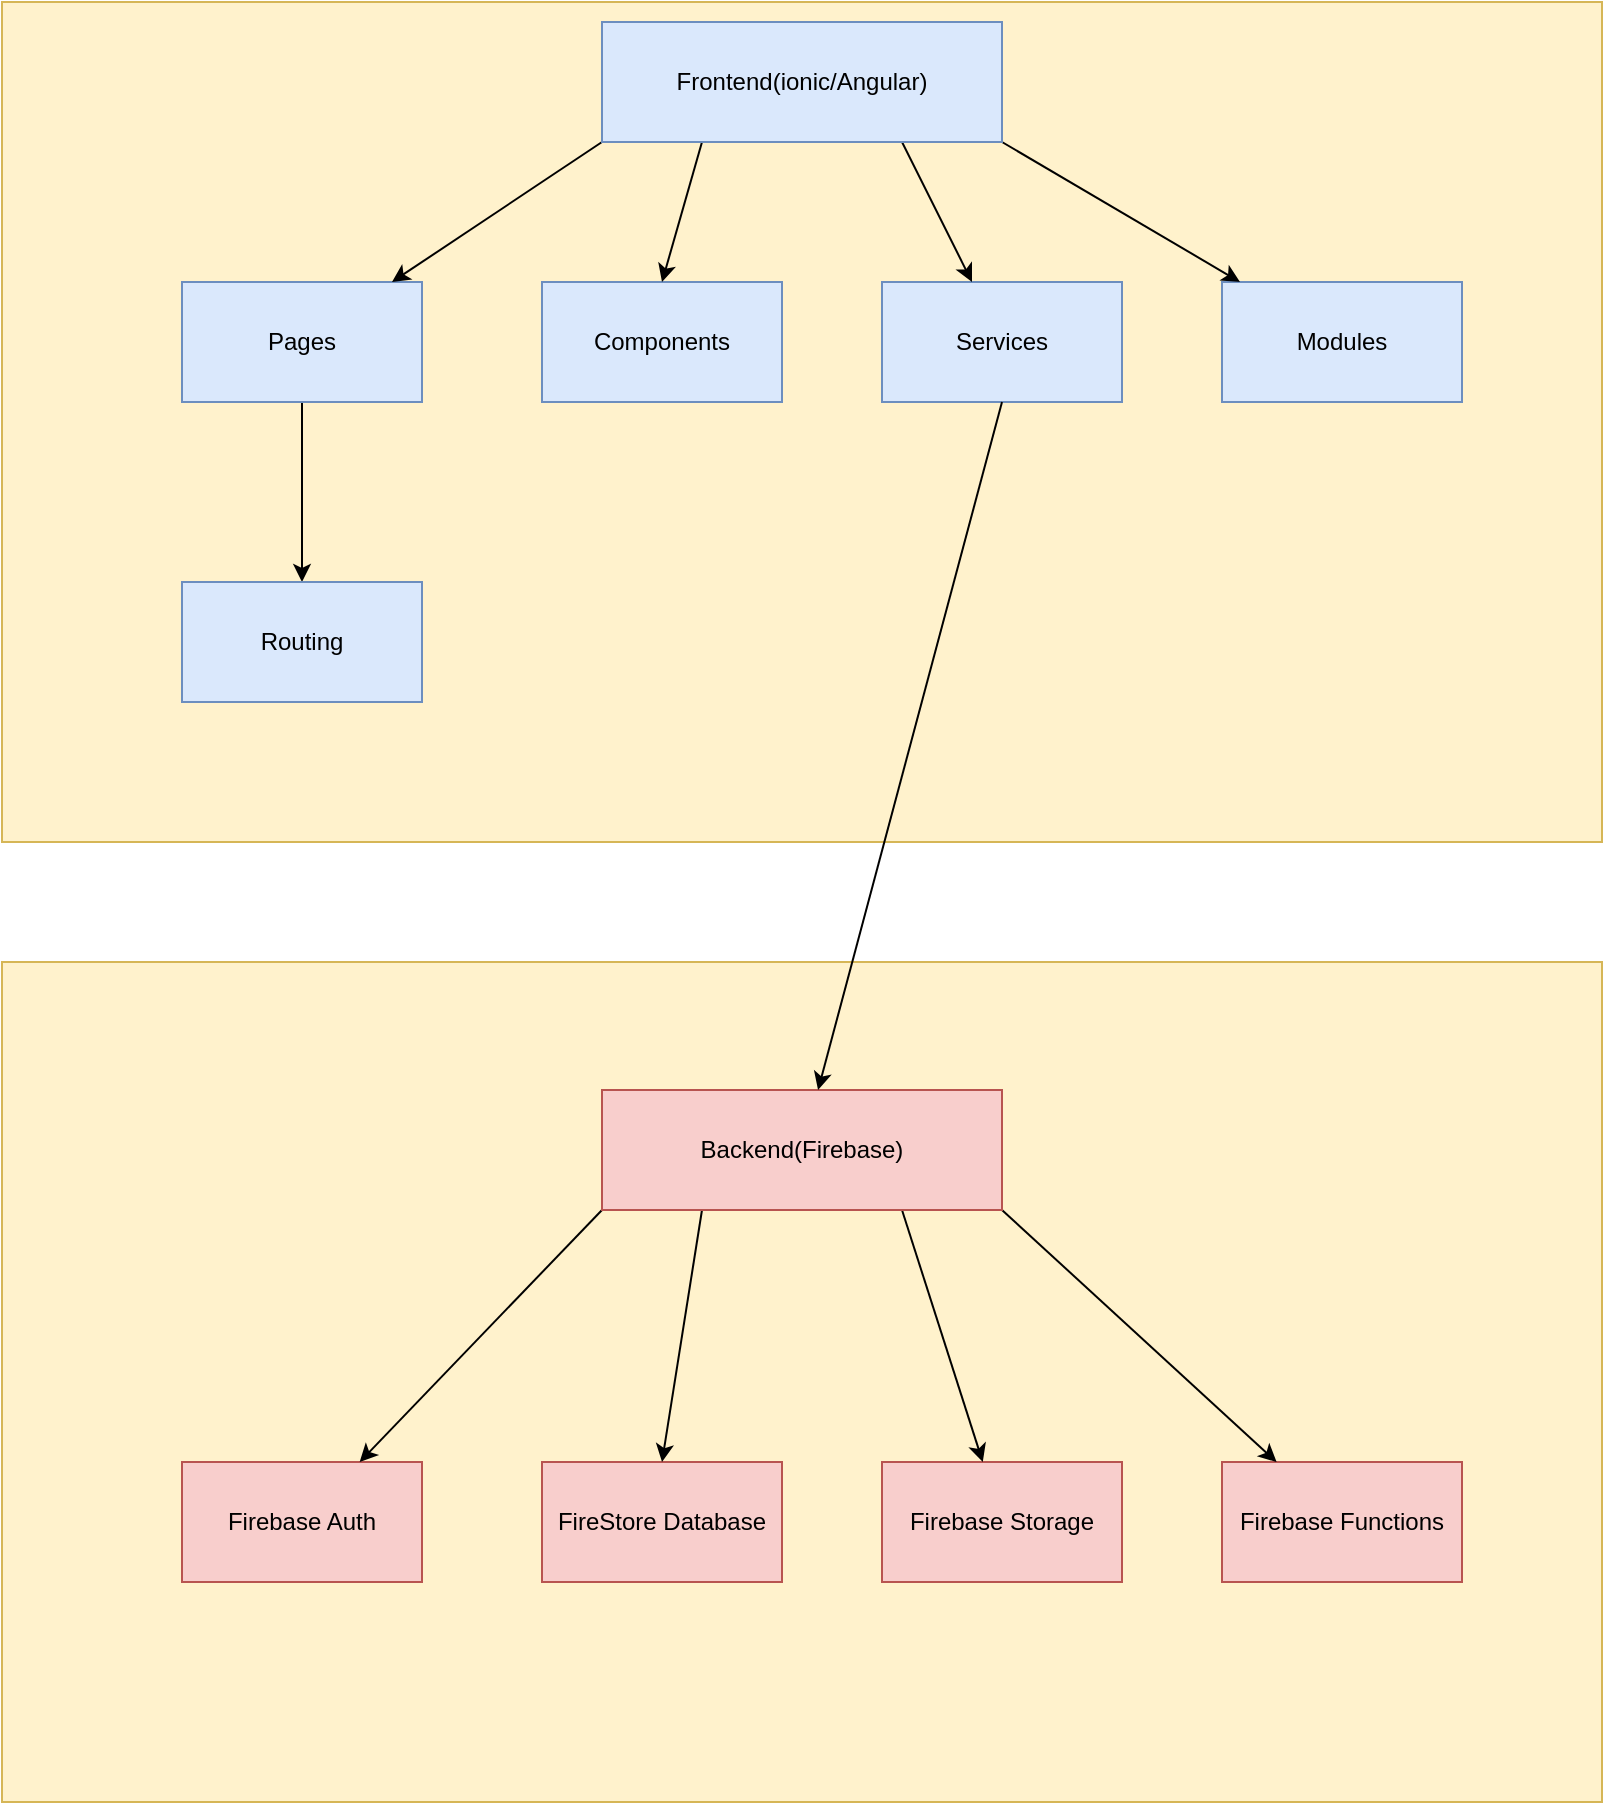 <mxfile version="24.7.10">
  <diagram name="Página-1" id="HloM7rJbZ3ohQhGxiGyq">
    <mxGraphModel grid="1" page="1" gridSize="10" guides="1" tooltips="1" connect="1" arrows="1" fold="1" pageScale="1" pageWidth="827" pageHeight="1169" math="0" shadow="0">
      <root>
        <mxCell id="0" />
        <mxCell id="1" parent="0" />
        <mxCell id="uiVbrIsV_JkMjaXpeM2i-1" value="" style="rounded=0;whiteSpace=wrap;html=1;fillColor=#fff2cc;strokeColor=#d6b656;" vertex="1" parent="1">
          <mxGeometry x="120" y="40" width="800" height="420" as="geometry" />
        </mxCell>
        <mxCell id="uiVbrIsV_JkMjaXpeM2i-7" style="edgeStyle=orthogonalEdgeStyle;rounded=0;orthogonalLoop=1;jettySize=auto;html=1;exitX=0.5;exitY=1;exitDx=0;exitDy=0;" edge="1" parent="1" source="uiVbrIsV_JkMjaXpeM2i-2" target="uiVbrIsV_JkMjaXpeM2i-6">
          <mxGeometry relative="1" as="geometry" />
        </mxCell>
        <mxCell id="uiVbrIsV_JkMjaXpeM2i-2" value="Pages" style="rounded=0;whiteSpace=wrap;html=1;fillColor=#dae8fc;strokeColor=#6c8ebf;" vertex="1" parent="1">
          <mxGeometry x="210" y="180" width="120" height="60" as="geometry" />
        </mxCell>
        <mxCell id="uiVbrIsV_JkMjaXpeM2i-3" value="Components" style="rounded=0;whiteSpace=wrap;html=1;fillColor=#dae8fc;strokeColor=#6c8ebf;" vertex="1" parent="1">
          <mxGeometry x="390" y="180" width="120" height="60" as="geometry" />
        </mxCell>
        <mxCell id="uiVbrIsV_JkMjaXpeM2i-4" value="Services" style="rounded=0;whiteSpace=wrap;html=1;fillColor=#dae8fc;strokeColor=#6c8ebf;" vertex="1" parent="1">
          <mxGeometry x="560" y="180" width="120" height="60" as="geometry" />
        </mxCell>
        <mxCell id="uiVbrIsV_JkMjaXpeM2i-5" value="Modules" style="rounded=0;whiteSpace=wrap;html=1;fillColor=#dae8fc;strokeColor=#6c8ebf;" vertex="1" parent="1">
          <mxGeometry x="730" y="180" width="120" height="60" as="geometry" />
        </mxCell>
        <mxCell id="uiVbrIsV_JkMjaXpeM2i-6" value="Routing" style="rounded=0;whiteSpace=wrap;html=1;fillColor=#dae8fc;strokeColor=#6c8ebf;" vertex="1" parent="1">
          <mxGeometry x="210" y="330" width="120" height="60" as="geometry" />
        </mxCell>
        <mxCell id="uiVbrIsV_JkMjaXpeM2i-9" style="rounded=0;orthogonalLoop=1;jettySize=auto;html=1;exitX=0;exitY=1;exitDx=0;exitDy=0;" edge="1" parent="1" source="uiVbrIsV_JkMjaXpeM2i-8" target="uiVbrIsV_JkMjaXpeM2i-2">
          <mxGeometry relative="1" as="geometry" />
        </mxCell>
        <mxCell id="uiVbrIsV_JkMjaXpeM2i-10" style="rounded=0;orthogonalLoop=1;jettySize=auto;html=1;exitX=0.25;exitY=1;exitDx=0;exitDy=0;entryX=0.5;entryY=0;entryDx=0;entryDy=0;" edge="1" parent="1" source="uiVbrIsV_JkMjaXpeM2i-8" target="uiVbrIsV_JkMjaXpeM2i-3">
          <mxGeometry relative="1" as="geometry" />
        </mxCell>
        <mxCell id="uiVbrIsV_JkMjaXpeM2i-11" style="rounded=0;orthogonalLoop=1;jettySize=auto;html=1;exitX=0.75;exitY=1;exitDx=0;exitDy=0;" edge="1" parent="1" source="uiVbrIsV_JkMjaXpeM2i-8" target="uiVbrIsV_JkMjaXpeM2i-4">
          <mxGeometry relative="1" as="geometry" />
        </mxCell>
        <mxCell id="uiVbrIsV_JkMjaXpeM2i-12" style="rounded=0;orthogonalLoop=1;jettySize=auto;html=1;exitX=1;exitY=1;exitDx=0;exitDy=0;" edge="1" parent="1" source="uiVbrIsV_JkMjaXpeM2i-8" target="uiVbrIsV_JkMjaXpeM2i-5">
          <mxGeometry relative="1" as="geometry" />
        </mxCell>
        <mxCell id="uiVbrIsV_JkMjaXpeM2i-8" value="Frontend(ionic/Angular)" style="rounded=0;whiteSpace=wrap;html=1;fillColor=#dae8fc;strokeColor=#6c8ebf;" vertex="1" parent="1">
          <mxGeometry x="420" y="50" width="200" height="60" as="geometry" />
        </mxCell>
        <mxCell id="uiVbrIsV_JkMjaXpeM2i-13" value="" style="rounded=0;whiteSpace=wrap;html=1;fillColor=#fff2cc;strokeColor=#d6b656;" vertex="1" parent="1">
          <mxGeometry x="120" y="520" width="800" height="420" as="geometry" />
        </mxCell>
        <mxCell id="uiVbrIsV_JkMjaXpeM2i-15" value="Firebase Auth" style="rounded=0;whiteSpace=wrap;html=1;fillColor=#f8cecc;strokeColor=#b85450;" vertex="1" parent="1">
          <mxGeometry x="210" y="770" width="120" height="60" as="geometry" />
        </mxCell>
        <mxCell id="uiVbrIsV_JkMjaXpeM2i-16" value="FireStore Database" style="rounded=0;whiteSpace=wrap;html=1;fillColor=#f8cecc;strokeColor=#b85450;" vertex="1" parent="1">
          <mxGeometry x="390" y="770" width="120" height="60" as="geometry" />
        </mxCell>
        <mxCell id="uiVbrIsV_JkMjaXpeM2i-17" value="Firebase Storage" style="rounded=0;whiteSpace=wrap;html=1;fillColor=#f8cecc;strokeColor=#b85450;" vertex="1" parent="1">
          <mxGeometry x="560" y="770" width="120" height="60" as="geometry" />
        </mxCell>
        <mxCell id="uiVbrIsV_JkMjaXpeM2i-18" value="Firebase Functions" style="rounded=0;whiteSpace=wrap;html=1;fillColor=#f8cecc;strokeColor=#b85450;" vertex="1" parent="1">
          <mxGeometry x="730" y="770" width="120" height="60" as="geometry" />
        </mxCell>
        <mxCell id="uiVbrIsV_JkMjaXpeM2i-20" style="rounded=0;orthogonalLoop=1;jettySize=auto;html=1;exitX=0;exitY=1;exitDx=0;exitDy=0;" edge="1" parent="1" source="uiVbrIsV_JkMjaXpeM2i-24" target="uiVbrIsV_JkMjaXpeM2i-15">
          <mxGeometry relative="1" as="geometry" />
        </mxCell>
        <mxCell id="uiVbrIsV_JkMjaXpeM2i-21" style="rounded=0;orthogonalLoop=1;jettySize=auto;html=1;exitX=0.25;exitY=1;exitDx=0;exitDy=0;entryX=0.5;entryY=0;entryDx=0;entryDy=0;" edge="1" parent="1" source="uiVbrIsV_JkMjaXpeM2i-24" target="uiVbrIsV_JkMjaXpeM2i-16">
          <mxGeometry relative="1" as="geometry" />
        </mxCell>
        <mxCell id="uiVbrIsV_JkMjaXpeM2i-22" style="rounded=0;orthogonalLoop=1;jettySize=auto;html=1;exitX=0.75;exitY=1;exitDx=0;exitDy=0;" edge="1" parent="1" source="uiVbrIsV_JkMjaXpeM2i-24" target="uiVbrIsV_JkMjaXpeM2i-17">
          <mxGeometry relative="1" as="geometry" />
        </mxCell>
        <mxCell id="uiVbrIsV_JkMjaXpeM2i-23" style="rounded=0;orthogonalLoop=1;jettySize=auto;html=1;exitX=1;exitY=1;exitDx=0;exitDy=0;" edge="1" parent="1" source="uiVbrIsV_JkMjaXpeM2i-24" target="uiVbrIsV_JkMjaXpeM2i-18">
          <mxGeometry relative="1" as="geometry" />
        </mxCell>
        <mxCell id="uiVbrIsV_JkMjaXpeM2i-24" value="Backend(Firebase)" style="rounded=0;whiteSpace=wrap;html=1;fillColor=#f8cecc;strokeColor=#b85450;" vertex="1" parent="1">
          <mxGeometry x="420" y="584" width="200" height="60" as="geometry" />
        </mxCell>
        <mxCell id="uiVbrIsV_JkMjaXpeM2i-25" style="rounded=0;orthogonalLoop=1;jettySize=auto;html=1;exitX=0.5;exitY=1;exitDx=0;exitDy=0;" edge="1" parent="1" source="uiVbrIsV_JkMjaXpeM2i-4" target="uiVbrIsV_JkMjaXpeM2i-24">
          <mxGeometry relative="1" as="geometry" />
        </mxCell>
      </root>
    </mxGraphModel>
  </diagram>
</mxfile>
